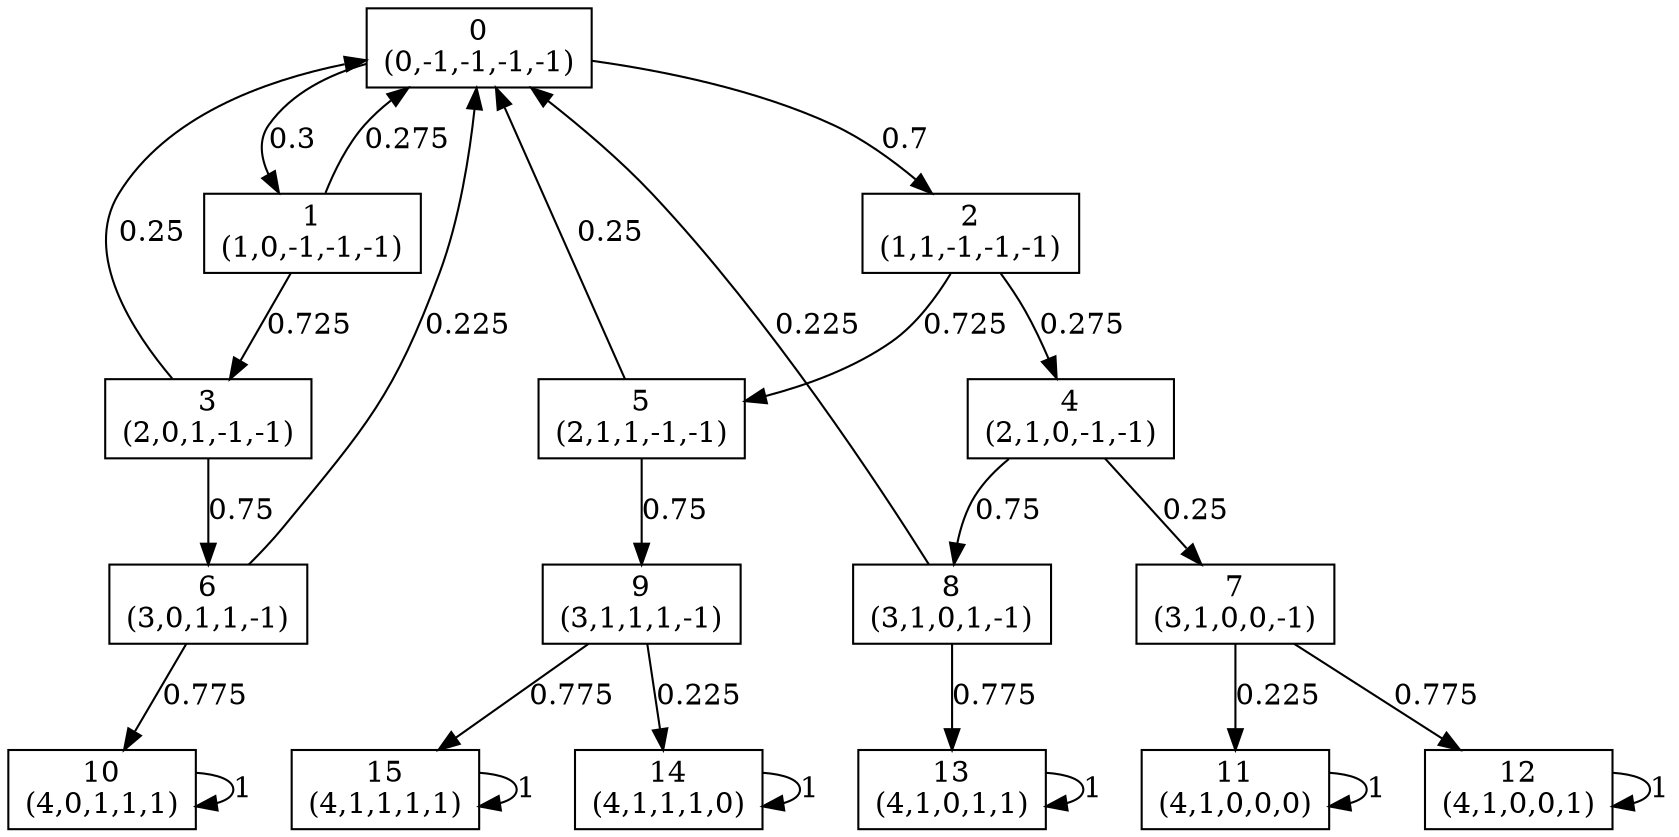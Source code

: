 digraph P {
node [shape=box];
0 -> 1 [ label="0.3" ];
0 -> 2 [ label="0.7" ];
1 -> 0 [ label="0.275" ];
1 -> 3 [ label="0.725" ];
2 -> 4 [ label="0.275" ];
2 -> 5 [ label="0.725" ];
3 -> 0 [ label="0.25" ];
3 -> 6 [ label="0.75" ];
4 -> 7 [ label="0.25" ];
4 -> 8 [ label="0.75" ];
5 -> 0 [ label="0.25" ];
5 -> 9 [ label="0.75" ];
6 -> 0 [ label="0.225" ];
6 -> 10 [ label="0.775" ];
7 -> 11 [ label="0.225" ];
7 -> 12 [ label="0.775" ];
8 -> 0 [ label="0.225" ];
8 -> 13 [ label="0.775" ];
9 -> 14 [ label="0.225" ];
9 -> 15 [ label="0.775" ];
10 -> 10 [ label="1" ];
11 -> 11 [ label="1" ];
12 -> 12 [ label="1" ];
13 -> 13 [ label="1" ];
14 -> 14 [ label="1" ];
15 -> 15 [ label="1" ];
0 [label="0\n(0,-1,-1,-1,-1)"];
1 [label="1\n(1,0,-1,-1,-1)"];
2 [label="2\n(1,1,-1,-1,-1)"];
3 [label="3\n(2,0,1,-1,-1)"];
4 [label="4\n(2,1,0,-1,-1)"];
5 [label="5\n(2,1,1,-1,-1)"];
6 [label="6\n(3,0,1,1,-1)"];
7 [label="7\n(3,1,0,0,-1)"];
8 [label="8\n(3,1,0,1,-1)"];
9 [label="9\n(3,1,1,1,-1)"];
10 [label="10\n(4,0,1,1,1)"];
11 [label="11\n(4,1,0,0,0)"];
12 [label="12\n(4,1,0,0,1)"];
13 [label="13\n(4,1,0,1,1)"];
14 [label="14\n(4,1,1,1,0)"];
15 [label="15\n(4,1,1,1,1)"];
}
